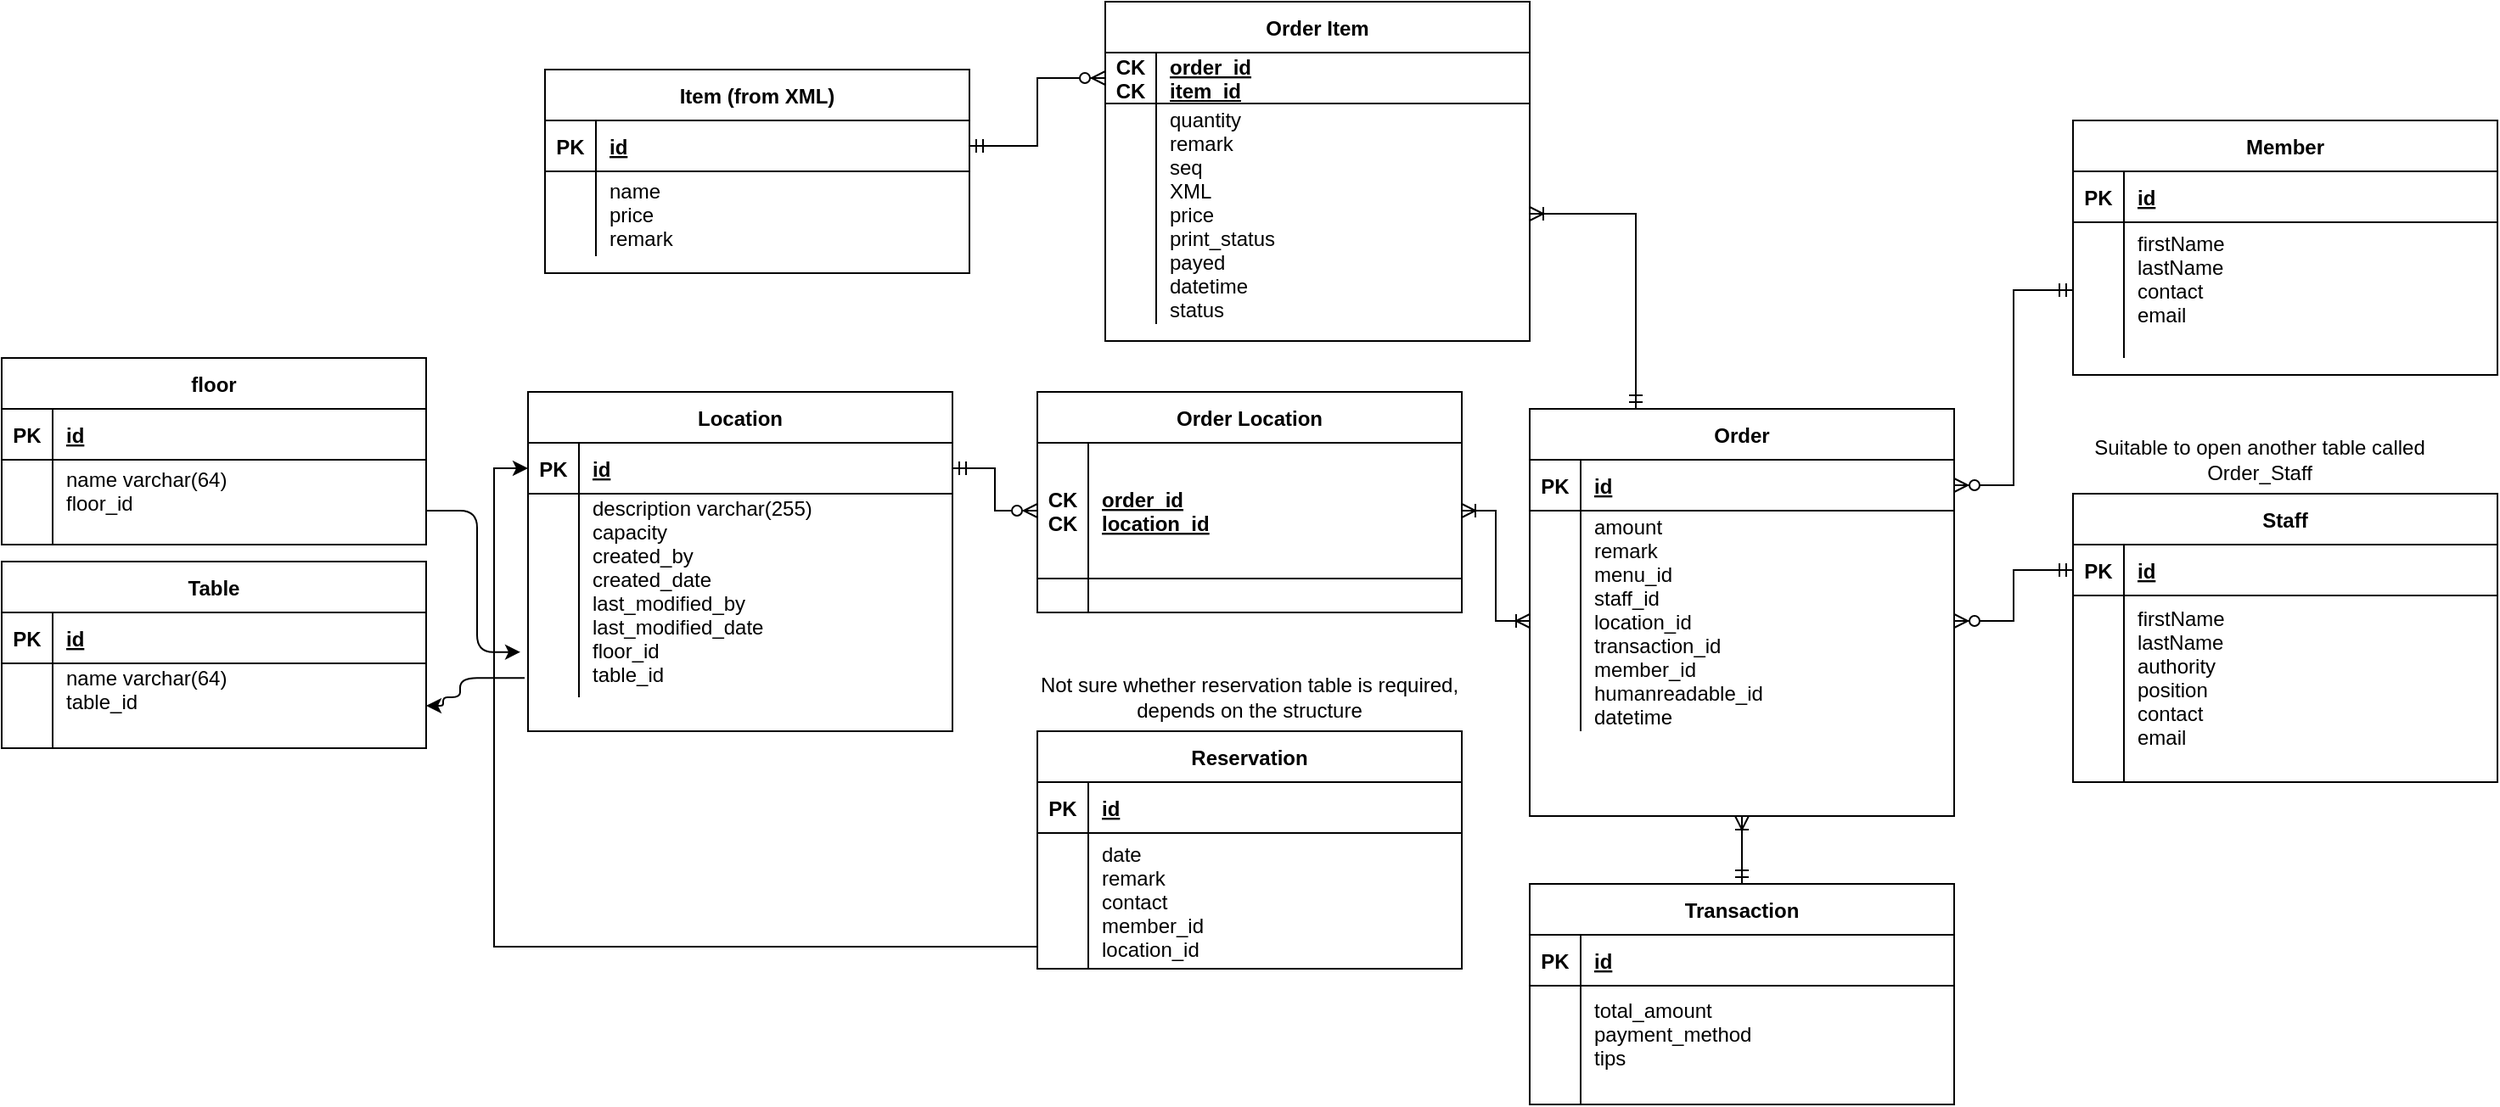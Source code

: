<mxfile version="14.5.4" type="device"><diagram id="R2lEEEUBdFMjLlhIrx00" name="Page-1"><mxGraphModel dx="1888" dy="580" grid="1" gridSize="10" guides="1" tooltips="1" connect="1" arrows="1" fold="1" page="1" pageScale="1" pageWidth="850" pageHeight="1100" math="0" shadow="0" extFonts="Permanent Marker^https://fonts.googleapis.com/css?family=Permanent+Marker"><root><mxCell id="0"/><mxCell id="1" parent="0"/><mxCell id="RSEzDl8k53tWX5Zdih_l-1" value="Item (from XML)" style="shape=table;startSize=30;container=1;collapsible=1;childLayout=tableLayout;fixedRows=1;rowLines=0;fontStyle=1;align=center;resizeLast=1;" parent="1" vertex="1"><mxGeometry x="-180" y="450" width="250" height="120" as="geometry"><mxRectangle x="-180" y="450" width="60" height="30" as="alternateBounds"/></mxGeometry></mxCell><mxCell id="RSEzDl8k53tWX5Zdih_l-2" value="" style="shape=partialRectangle;collapsible=0;dropTarget=0;pointerEvents=0;fillColor=none;points=[[0,0.5],[1,0.5]];portConstraint=eastwest;top=0;left=0;right=0;bottom=1;" parent="RSEzDl8k53tWX5Zdih_l-1" vertex="1"><mxGeometry y="30" width="250" height="30" as="geometry"/></mxCell><mxCell id="RSEzDl8k53tWX5Zdih_l-3" value="PK" style="shape=partialRectangle;overflow=hidden;connectable=0;fillColor=none;top=0;left=0;bottom=0;right=0;fontStyle=1;" parent="RSEzDl8k53tWX5Zdih_l-2" vertex="1"><mxGeometry width="30" height="30" as="geometry"/></mxCell><mxCell id="RSEzDl8k53tWX5Zdih_l-4" value="id" style="shape=partialRectangle;overflow=hidden;connectable=0;fillColor=none;top=0;left=0;bottom=0;right=0;align=left;spacingLeft=6;fontStyle=5;" parent="RSEzDl8k53tWX5Zdih_l-2" vertex="1"><mxGeometry x="30" width="220" height="30" as="geometry"/></mxCell><mxCell id="RSEzDl8k53tWX5Zdih_l-5" value="" style="shape=partialRectangle;collapsible=0;dropTarget=0;pointerEvents=0;fillColor=none;points=[[0,0.5],[1,0.5]];portConstraint=eastwest;top=0;left=0;right=0;bottom=0;" parent="RSEzDl8k53tWX5Zdih_l-1" vertex="1"><mxGeometry y="60" width="250" height="50" as="geometry"/></mxCell><mxCell id="RSEzDl8k53tWX5Zdih_l-6" value="" style="shape=partialRectangle;overflow=hidden;connectable=0;fillColor=none;top=0;left=0;bottom=0;right=0;" parent="RSEzDl8k53tWX5Zdih_l-5" vertex="1"><mxGeometry width="30" height="50" as="geometry"/></mxCell><mxCell id="RSEzDl8k53tWX5Zdih_l-7" value="name&#10;price&#10;remark" style="shape=partialRectangle;overflow=hidden;connectable=0;fillColor=none;top=0;left=0;bottom=0;right=0;align=left;spacingLeft=6;" parent="RSEzDl8k53tWX5Zdih_l-5" vertex="1"><mxGeometry x="30" width="220" height="50" as="geometry"/></mxCell><mxCell id="HlltLAjZOtRWNNVsSoLk-1" style="edgeStyle=orthogonalEdgeStyle;rounded=0;orthogonalLoop=1;jettySize=auto;html=1;entryX=0;entryY=0.5;entryDx=0;entryDy=0;exitX=-0.001;exitY=0.838;exitDx=0;exitDy=0;exitPerimeter=0;" parent="1" source="RSEzDl8k53tWX5Zdih_l-12" target="RSEzDl8k53tWX5Zdih_l-23" edge="1"><mxGeometry relative="1" as="geometry"/></mxCell><mxCell id="RSEzDl8k53tWX5Zdih_l-8" value="Reservation" style="shape=table;startSize=30;container=1;collapsible=1;childLayout=tableLayout;fixedRows=1;rowLines=0;fontStyle=1;align=center;resizeLast=1;" parent="1" vertex="1"><mxGeometry x="110" y="840" width="250" height="140" as="geometry"/></mxCell><mxCell id="RSEzDl8k53tWX5Zdih_l-9" value="" style="shape=partialRectangle;collapsible=0;dropTarget=0;pointerEvents=0;fillColor=none;points=[[0,0.5],[1,0.5]];portConstraint=eastwest;top=0;left=0;right=0;bottom=1;" parent="RSEzDl8k53tWX5Zdih_l-8" vertex="1"><mxGeometry y="30" width="250" height="30" as="geometry"/></mxCell><mxCell id="RSEzDl8k53tWX5Zdih_l-10" value="PK" style="shape=partialRectangle;overflow=hidden;connectable=0;fillColor=none;top=0;left=0;bottom=0;right=0;fontStyle=1;" parent="RSEzDl8k53tWX5Zdih_l-9" vertex="1"><mxGeometry width="30" height="30" as="geometry"/></mxCell><mxCell id="RSEzDl8k53tWX5Zdih_l-11" value="id" style="shape=partialRectangle;overflow=hidden;connectable=0;fillColor=none;top=0;left=0;bottom=0;right=0;align=left;spacingLeft=6;fontStyle=5;" parent="RSEzDl8k53tWX5Zdih_l-9" vertex="1"><mxGeometry x="30" width="220" height="30" as="geometry"/></mxCell><mxCell id="RSEzDl8k53tWX5Zdih_l-12" value="" style="shape=partialRectangle;collapsible=0;dropTarget=0;pointerEvents=0;fillColor=none;points=[[0,0.5],[1,0.5]];portConstraint=eastwest;top=0;left=0;right=0;bottom=0;" parent="RSEzDl8k53tWX5Zdih_l-8" vertex="1"><mxGeometry y="60" width="250" height="80" as="geometry"/></mxCell><mxCell id="RSEzDl8k53tWX5Zdih_l-13" value="" style="shape=partialRectangle;overflow=hidden;connectable=0;fillColor=none;top=0;left=0;bottom=0;right=0;" parent="RSEzDl8k53tWX5Zdih_l-12" vertex="1"><mxGeometry width="30" height="80" as="geometry"/></mxCell><mxCell id="RSEzDl8k53tWX5Zdih_l-14" value="date&#10;remark&#10;contact&#10;member_id&#10;location_id" style="shape=partialRectangle;overflow=hidden;connectable=0;fillColor=none;top=0;left=0;bottom=0;right=0;align=left;spacingLeft=6;" parent="RSEzDl8k53tWX5Zdih_l-12" vertex="1"><mxGeometry x="30" width="220" height="80" as="geometry"/></mxCell><mxCell id="RSEzDl8k53tWX5Zdih_l-52" style="edgeStyle=orthogonalEdgeStyle;rounded=0;orthogonalLoop=1;jettySize=auto;html=1;exitX=0.5;exitY=1;exitDx=0;exitDy=0;startArrow=ERoneToMany;startFill=0;endArrow=ERmandOne;endFill=0;" parent="1" source="RSEzDl8k53tWX5Zdih_l-15" target="RSEzDl8k53tWX5Zdih_l-45" edge="1"><mxGeometry relative="1" as="geometry"/></mxCell><mxCell id="iZJXGegnG6QVUuhPTeWj-21" style="edgeStyle=orthogonalEdgeStyle;rounded=0;orthogonalLoop=1;jettySize=auto;html=1;exitX=0.25;exitY=0;exitDx=0;exitDy=0;startArrow=ERmandOne;startFill=0;endArrow=ERoneToMany;endFill=0;" parent="1" source="RSEzDl8k53tWX5Zdih_l-15" target="iZJXGegnG6QVUuhPTeWj-16" edge="1"><mxGeometry relative="1" as="geometry"/></mxCell><mxCell id="RSEzDl8k53tWX5Zdih_l-15" value="Order" style="shape=table;startSize=30;container=1;collapsible=1;childLayout=tableLayout;fixedRows=1;rowLines=0;fontStyle=1;align=center;resizeLast=1;" parent="1" vertex="1"><mxGeometry x="400" y="650" width="250" height="240" as="geometry"/></mxCell><mxCell id="RSEzDl8k53tWX5Zdih_l-16" value="" style="shape=partialRectangle;collapsible=0;dropTarget=0;pointerEvents=0;fillColor=none;points=[[0,0.5],[1,0.5]];portConstraint=eastwest;top=0;left=0;right=0;bottom=1;" parent="RSEzDl8k53tWX5Zdih_l-15" vertex="1"><mxGeometry y="30" width="250" height="30" as="geometry"/></mxCell><mxCell id="RSEzDl8k53tWX5Zdih_l-17" value="PK" style="shape=partialRectangle;overflow=hidden;connectable=0;fillColor=none;top=0;left=0;bottom=0;right=0;fontStyle=1;" parent="RSEzDl8k53tWX5Zdih_l-16" vertex="1"><mxGeometry width="30" height="30" as="geometry"/></mxCell><mxCell id="RSEzDl8k53tWX5Zdih_l-18" value="id" style="shape=partialRectangle;overflow=hidden;connectable=0;fillColor=none;top=0;left=0;bottom=0;right=0;align=left;spacingLeft=6;fontStyle=5;" parent="RSEzDl8k53tWX5Zdih_l-16" vertex="1"><mxGeometry x="30" width="220" height="30" as="geometry"/></mxCell><mxCell id="RSEzDl8k53tWX5Zdih_l-19" value="" style="shape=partialRectangle;collapsible=0;dropTarget=0;pointerEvents=0;fillColor=none;points=[[0,0.5],[1,0.5]];portConstraint=eastwest;top=0;left=0;right=0;bottom=0;" parent="RSEzDl8k53tWX5Zdih_l-15" vertex="1"><mxGeometry y="60" width="250" height="130" as="geometry"/></mxCell><mxCell id="RSEzDl8k53tWX5Zdih_l-20" value="" style="shape=partialRectangle;overflow=hidden;connectable=0;fillColor=none;top=0;left=0;bottom=0;right=0;" parent="RSEzDl8k53tWX5Zdih_l-19" vertex="1"><mxGeometry width="30" height="130" as="geometry"/></mxCell><mxCell id="RSEzDl8k53tWX5Zdih_l-21" value="amount&#10;remark&#10;menu_id&#10;staff_id&#10;location_id&#10;transaction_id&#10;member_id&#10;humanreadable_id&#10;datetime" style="shape=partialRectangle;overflow=hidden;connectable=0;fillColor=none;top=0;left=0;bottom=0;right=0;align=left;spacingLeft=6;" parent="RSEzDl8k53tWX5Zdih_l-19" vertex="1"><mxGeometry x="30" width="220" height="130" as="geometry"/></mxCell><mxCell id="RSEzDl8k53tWX5Zdih_l-22" value="Location" style="shape=table;startSize=30;container=1;collapsible=1;childLayout=tableLayout;fixedRows=1;rowLines=0;fontStyle=1;align=center;resizeLast=1;" parent="1" vertex="1"><mxGeometry x="-190" y="640" width="250" height="200" as="geometry"/></mxCell><mxCell id="RSEzDl8k53tWX5Zdih_l-23" value="" style="shape=partialRectangle;collapsible=0;dropTarget=0;pointerEvents=0;fillColor=none;points=[[0,0.5],[1,0.5]];portConstraint=eastwest;top=0;left=0;right=0;bottom=1;" parent="RSEzDl8k53tWX5Zdih_l-22" vertex="1"><mxGeometry y="30" width="250" height="30" as="geometry"/></mxCell><mxCell id="RSEzDl8k53tWX5Zdih_l-24" value="PK" style="shape=partialRectangle;overflow=hidden;connectable=0;fillColor=none;top=0;left=0;bottom=0;right=0;fontStyle=1;" parent="RSEzDl8k53tWX5Zdih_l-23" vertex="1"><mxGeometry width="30" height="30" as="geometry"/></mxCell><mxCell id="RSEzDl8k53tWX5Zdih_l-25" value="id" style="shape=partialRectangle;overflow=hidden;connectable=0;fillColor=none;top=0;left=0;bottom=0;right=0;align=left;spacingLeft=6;fontStyle=5;" parent="RSEzDl8k53tWX5Zdih_l-23" vertex="1"><mxGeometry x="30" width="220" height="30" as="geometry"/></mxCell><mxCell id="RSEzDl8k53tWX5Zdih_l-26" value="" style="shape=partialRectangle;collapsible=0;dropTarget=0;pointerEvents=0;fillColor=none;points=[[0,0.5],[1,0.5]];portConstraint=eastwest;top=0;left=0;right=0;bottom=0;" parent="RSEzDl8k53tWX5Zdih_l-22" vertex="1"><mxGeometry y="60" width="250" height="120" as="geometry"/></mxCell><mxCell id="RSEzDl8k53tWX5Zdih_l-27" value="" style="shape=partialRectangle;overflow=hidden;connectable=0;fillColor=none;top=0;left=0;bottom=0;right=0;" parent="RSEzDl8k53tWX5Zdih_l-26" vertex="1"><mxGeometry width="30" height="120" as="geometry"/></mxCell><mxCell id="RSEzDl8k53tWX5Zdih_l-28" value="description varchar(255) &#10;capacity&#10;created_by&#10;created_date&#10;last_modified_by&#10;last_modified_date&#10;floor_id&#10;table_id&#10;&#10;" style="shape=partialRectangle;overflow=hidden;connectable=0;fillColor=none;top=0;left=0;bottom=0;right=0;align=left;spacingLeft=6;" parent="RSEzDl8k53tWX5Zdih_l-26" vertex="1"><mxGeometry x="30" width="220" height="120" as="geometry"/></mxCell><mxCell id="RSEzDl8k53tWX5Zdih_l-29" value="Member" style="shape=table;startSize=30;container=1;collapsible=1;childLayout=tableLayout;fixedRows=1;rowLines=0;fontStyle=1;align=center;resizeLast=1;" parent="1" vertex="1"><mxGeometry x="720" y="480" width="250" height="150" as="geometry"><mxRectangle x="110" y="480" width="60" height="30" as="alternateBounds"/></mxGeometry></mxCell><mxCell id="RSEzDl8k53tWX5Zdih_l-30" value="" style="shape=partialRectangle;collapsible=0;dropTarget=0;pointerEvents=0;fillColor=none;points=[[0,0.5],[1,0.5]];portConstraint=eastwest;top=0;left=0;right=0;bottom=1;" parent="RSEzDl8k53tWX5Zdih_l-29" vertex="1"><mxGeometry y="30" width="250" height="30" as="geometry"/></mxCell><mxCell id="RSEzDl8k53tWX5Zdih_l-31" value="PK" style="shape=partialRectangle;overflow=hidden;connectable=0;fillColor=none;top=0;left=0;bottom=0;right=0;fontStyle=1;" parent="RSEzDl8k53tWX5Zdih_l-30" vertex="1"><mxGeometry width="30" height="30" as="geometry"/></mxCell><mxCell id="RSEzDl8k53tWX5Zdih_l-32" value="id" style="shape=partialRectangle;overflow=hidden;connectable=0;fillColor=none;top=0;left=0;bottom=0;right=0;align=left;spacingLeft=6;fontStyle=5;" parent="RSEzDl8k53tWX5Zdih_l-30" vertex="1"><mxGeometry x="30" width="220" height="30" as="geometry"/></mxCell><mxCell id="RSEzDl8k53tWX5Zdih_l-33" value="" style="shape=partialRectangle;collapsible=0;dropTarget=0;pointerEvents=0;fillColor=none;points=[[0,0.5],[1,0.5]];portConstraint=eastwest;top=0;left=0;right=0;bottom=0;" parent="RSEzDl8k53tWX5Zdih_l-29" vertex="1"><mxGeometry y="60" width="250" height="80" as="geometry"/></mxCell><mxCell id="RSEzDl8k53tWX5Zdih_l-34" value="" style="shape=partialRectangle;overflow=hidden;connectable=0;fillColor=none;top=0;left=0;bottom=0;right=0;" parent="RSEzDl8k53tWX5Zdih_l-33" vertex="1"><mxGeometry width="30" height="80" as="geometry"/></mxCell><mxCell id="RSEzDl8k53tWX5Zdih_l-35" value="firstName&#10;lastName&#10;contact&#10;email&#10;" style="shape=partialRectangle;overflow=hidden;connectable=0;fillColor=none;top=0;left=0;bottom=0;right=0;align=left;spacingLeft=6;" parent="RSEzDl8k53tWX5Zdih_l-33" vertex="1"><mxGeometry x="30" width="220" height="80" as="geometry"/></mxCell><mxCell id="RSEzDl8k53tWX5Zdih_l-36" value="Staff" style="shape=table;startSize=30;container=1;collapsible=1;childLayout=tableLayout;fixedRows=1;rowLines=0;fontStyle=1;align=center;resizeLast=1;" parent="1" vertex="1"><mxGeometry x="720" y="700" width="250" height="170" as="geometry"><mxRectangle x="110" y="480" width="60" height="30" as="alternateBounds"/></mxGeometry></mxCell><mxCell id="RSEzDl8k53tWX5Zdih_l-37" value="" style="shape=partialRectangle;collapsible=0;dropTarget=0;pointerEvents=0;fillColor=none;points=[[0,0.5],[1,0.5]];portConstraint=eastwest;top=0;left=0;right=0;bottom=1;" parent="RSEzDl8k53tWX5Zdih_l-36" vertex="1"><mxGeometry y="30" width="250" height="30" as="geometry"/></mxCell><mxCell id="RSEzDl8k53tWX5Zdih_l-38" value="PK" style="shape=partialRectangle;overflow=hidden;connectable=0;fillColor=none;top=0;left=0;bottom=0;right=0;fontStyle=1;" parent="RSEzDl8k53tWX5Zdih_l-37" vertex="1"><mxGeometry width="30" height="30" as="geometry"/></mxCell><mxCell id="RSEzDl8k53tWX5Zdih_l-39" value="id" style="shape=partialRectangle;overflow=hidden;connectable=0;fillColor=none;top=0;left=0;bottom=0;right=0;align=left;spacingLeft=6;fontStyle=5;" parent="RSEzDl8k53tWX5Zdih_l-37" vertex="1"><mxGeometry x="30" width="220" height="30" as="geometry"/></mxCell><mxCell id="RSEzDl8k53tWX5Zdih_l-40" value="" style="shape=partialRectangle;collapsible=0;dropTarget=0;pointerEvents=0;fillColor=none;points=[[0,0.5],[1,0.5]];portConstraint=eastwest;top=0;left=0;right=0;bottom=0;" parent="RSEzDl8k53tWX5Zdih_l-36" vertex="1"><mxGeometry y="60" width="250" height="110" as="geometry"/></mxCell><mxCell id="RSEzDl8k53tWX5Zdih_l-41" value="" style="shape=partialRectangle;overflow=hidden;connectable=0;fillColor=none;top=0;left=0;bottom=0;right=0;" parent="RSEzDl8k53tWX5Zdih_l-40" vertex="1"><mxGeometry width="30" height="110" as="geometry"/></mxCell><mxCell id="RSEzDl8k53tWX5Zdih_l-42" value="firstName&#10;lastName&#10;authority&#10;position&#10;contact&#10;email&#10;" style="shape=partialRectangle;overflow=hidden;connectable=0;fillColor=none;top=0;left=0;bottom=0;right=0;align=left;spacingLeft=6;" parent="RSEzDl8k53tWX5Zdih_l-40" vertex="1"><mxGeometry x="30" width="220" height="110" as="geometry"/></mxCell><mxCell id="RSEzDl8k53tWX5Zdih_l-45" value="Transaction" style="shape=table;startSize=30;container=1;collapsible=1;childLayout=tableLayout;fixedRows=1;rowLines=0;fontStyle=1;align=center;resizeLast=1;" parent="1" vertex="1"><mxGeometry x="400" y="930" width="250" height="130" as="geometry"/></mxCell><mxCell id="RSEzDl8k53tWX5Zdih_l-46" value="" style="shape=partialRectangle;collapsible=0;dropTarget=0;pointerEvents=0;fillColor=none;points=[[0,0.5],[1,0.5]];portConstraint=eastwest;top=0;left=0;right=0;bottom=1;" parent="RSEzDl8k53tWX5Zdih_l-45" vertex="1"><mxGeometry y="30" width="250" height="30" as="geometry"/></mxCell><mxCell id="RSEzDl8k53tWX5Zdih_l-47" value="PK" style="shape=partialRectangle;overflow=hidden;connectable=0;fillColor=none;top=0;left=0;bottom=0;right=0;fontStyle=1;" parent="RSEzDl8k53tWX5Zdih_l-46" vertex="1"><mxGeometry width="30" height="30" as="geometry"/></mxCell><mxCell id="RSEzDl8k53tWX5Zdih_l-48" value="id" style="shape=partialRectangle;overflow=hidden;connectable=0;fillColor=none;top=0;left=0;bottom=0;right=0;align=left;spacingLeft=6;fontStyle=5;" parent="RSEzDl8k53tWX5Zdih_l-46" vertex="1"><mxGeometry x="30" width="220" height="30" as="geometry"/></mxCell><mxCell id="RSEzDl8k53tWX5Zdih_l-49" value="" style="shape=partialRectangle;collapsible=0;dropTarget=0;pointerEvents=0;fillColor=none;points=[[0,0.5],[1,0.5]];portConstraint=eastwest;top=0;left=0;right=0;bottom=0;" parent="RSEzDl8k53tWX5Zdih_l-45" vertex="1"><mxGeometry y="60" width="250" height="70" as="geometry"/></mxCell><mxCell id="RSEzDl8k53tWX5Zdih_l-50" value="" style="shape=partialRectangle;overflow=hidden;connectable=0;fillColor=none;top=0;left=0;bottom=0;right=0;" parent="RSEzDl8k53tWX5Zdih_l-49" vertex="1"><mxGeometry width="30" height="70" as="geometry"/></mxCell><mxCell id="RSEzDl8k53tWX5Zdih_l-51" value="total_amount&#10;payment_method&#10;tips&#10;" style="shape=partialRectangle;overflow=hidden;connectable=0;fillColor=none;top=0;left=0;bottom=0;right=0;align=left;spacingLeft=6;" parent="RSEzDl8k53tWX5Zdih_l-49" vertex="1"><mxGeometry x="30" width="220" height="70" as="geometry"/></mxCell><mxCell id="iZJXGegnG6QVUuhPTeWj-4" value="Order Location" style="shape=table;startSize=30;container=1;collapsible=1;childLayout=tableLayout;fixedRows=1;rowLines=0;fontStyle=1;align=center;resizeLast=1;" parent="1" vertex="1"><mxGeometry x="110" y="640" width="250" height="130" as="geometry"/></mxCell><mxCell id="iZJXGegnG6QVUuhPTeWj-5" value="" style="shape=partialRectangle;collapsible=0;dropTarget=0;pointerEvents=0;fillColor=none;points=[[0,0.5],[1,0.5]];portConstraint=eastwest;top=0;left=0;right=0;bottom=1;" parent="iZJXGegnG6QVUuhPTeWj-4" vertex="1"><mxGeometry y="30" width="250" height="80" as="geometry"/></mxCell><mxCell id="iZJXGegnG6QVUuhPTeWj-6" value="CK&#10;CK" style="shape=partialRectangle;overflow=hidden;connectable=0;fillColor=none;top=0;left=0;bottom=0;right=0;fontStyle=1;" parent="iZJXGegnG6QVUuhPTeWj-5" vertex="1"><mxGeometry width="30" height="80" as="geometry"/></mxCell><mxCell id="iZJXGegnG6QVUuhPTeWj-7" value="order_id&#10;location_id" style="shape=partialRectangle;overflow=hidden;connectable=0;fillColor=none;top=0;left=0;bottom=0;right=0;align=left;spacingLeft=6;fontStyle=5;" parent="iZJXGegnG6QVUuhPTeWj-5" vertex="1"><mxGeometry x="30" width="220" height="80" as="geometry"/></mxCell><mxCell id="iZJXGegnG6QVUuhPTeWj-8" value="" style="shape=partialRectangle;collapsible=0;dropTarget=0;pointerEvents=0;fillColor=none;points=[[0,0.5],[1,0.5]];portConstraint=eastwest;top=0;left=0;right=0;bottom=0;" parent="iZJXGegnG6QVUuhPTeWj-4" vertex="1"><mxGeometry y="110" width="250" height="20" as="geometry"/></mxCell><mxCell id="iZJXGegnG6QVUuhPTeWj-9" value="" style="shape=partialRectangle;overflow=hidden;connectable=0;fillColor=none;top=0;left=0;bottom=0;right=0;" parent="iZJXGegnG6QVUuhPTeWj-8" vertex="1"><mxGeometry width="30" height="20" as="geometry"/></mxCell><mxCell id="iZJXGegnG6QVUuhPTeWj-10" value="" style="shape=partialRectangle;overflow=hidden;connectable=0;fillColor=none;top=0;left=0;bottom=0;right=0;align=left;spacingLeft=6;" parent="iZJXGegnG6QVUuhPTeWj-8" vertex="1"><mxGeometry x="30" width="220" height="20" as="geometry"/></mxCell><mxCell id="iZJXGegnG6QVUuhPTeWj-12" value="Order Item" style="shape=table;startSize=30;container=1;collapsible=1;childLayout=tableLayout;fixedRows=1;rowLines=0;fontStyle=1;align=center;resizeLast=1;" parent="1" vertex="1"><mxGeometry x="150" y="410" width="250" height="200" as="geometry"><mxRectangle x="110" y="480" width="60" height="30" as="alternateBounds"/></mxGeometry></mxCell><mxCell id="iZJXGegnG6QVUuhPTeWj-13" value="" style="shape=partialRectangle;collapsible=0;dropTarget=0;pointerEvents=0;fillColor=none;points=[[0,0.5],[1,0.5]];portConstraint=eastwest;top=0;left=0;right=0;bottom=1;" parent="iZJXGegnG6QVUuhPTeWj-12" vertex="1"><mxGeometry y="30" width="250" height="30" as="geometry"/></mxCell><mxCell id="iZJXGegnG6QVUuhPTeWj-14" value="CK&#10;CK" style="shape=partialRectangle;overflow=hidden;connectable=0;fillColor=none;top=0;left=0;bottom=0;right=0;fontStyle=1;" parent="iZJXGegnG6QVUuhPTeWj-13" vertex="1"><mxGeometry width="30" height="30" as="geometry"/></mxCell><mxCell id="iZJXGegnG6QVUuhPTeWj-15" value="order_id&#10;item_id" style="shape=partialRectangle;overflow=hidden;connectable=0;fillColor=none;top=0;left=0;bottom=0;right=0;align=left;spacingLeft=6;fontStyle=5;" parent="iZJXGegnG6QVUuhPTeWj-13" vertex="1"><mxGeometry x="30" width="220" height="30" as="geometry"/></mxCell><mxCell id="iZJXGegnG6QVUuhPTeWj-16" value="" style="shape=partialRectangle;collapsible=0;dropTarget=0;pointerEvents=0;fillColor=none;points=[[0,0.5],[1,0.5]];portConstraint=eastwest;top=0;left=0;right=0;bottom=0;" parent="iZJXGegnG6QVUuhPTeWj-12" vertex="1"><mxGeometry y="60" width="250" height="130" as="geometry"/></mxCell><mxCell id="iZJXGegnG6QVUuhPTeWj-17" value="" style="shape=partialRectangle;overflow=hidden;connectable=0;fillColor=none;top=0;left=0;bottom=0;right=0;" parent="iZJXGegnG6QVUuhPTeWj-16" vertex="1"><mxGeometry width="30" height="130" as="geometry"/></mxCell><mxCell id="iZJXGegnG6QVUuhPTeWj-18" value="quantity&#10;remark&#10;seq&#10;XML&#10;price&#10;print_status&#10;payed&#10;datetime&#10;status" style="shape=partialRectangle;overflow=hidden;connectable=0;fillColor=none;top=0;left=0;bottom=0;right=0;align=left;spacingLeft=6;" parent="iZJXGegnG6QVUuhPTeWj-16" vertex="1"><mxGeometry x="30" width="220" height="130" as="geometry"/></mxCell><mxCell id="iZJXGegnG6QVUuhPTeWj-19" style="edgeStyle=orthogonalEdgeStyle;rounded=0;orthogonalLoop=1;jettySize=auto;html=1;exitX=0;exitY=0.5;exitDx=0;exitDy=0;entryX=1;entryY=0.5;entryDx=0;entryDy=0;startArrow=ERmandOne;startFill=0;endArrow=ERzeroToMany;endFill=1;" parent="1" source="RSEzDl8k53tWX5Zdih_l-33" target="RSEzDl8k53tWX5Zdih_l-16" edge="1"><mxGeometry relative="1" as="geometry"/></mxCell><mxCell id="iZJXGegnG6QVUuhPTeWj-20" style="edgeStyle=orthogonalEdgeStyle;rounded=0;orthogonalLoop=1;jettySize=auto;html=1;exitX=0;exitY=0.5;exitDx=0;exitDy=0;entryX=1;entryY=0.5;entryDx=0;entryDy=0;startArrow=ERmandOne;startFill=0;endArrow=ERzeroToMany;endFill=1;" parent="1" source="RSEzDl8k53tWX5Zdih_l-37" target="RSEzDl8k53tWX5Zdih_l-19" edge="1"><mxGeometry relative="1" as="geometry"/></mxCell><mxCell id="iZJXGegnG6QVUuhPTeWj-22" style="edgeStyle=orthogonalEdgeStyle;rounded=0;orthogonalLoop=1;jettySize=auto;html=1;exitX=0;exitY=0.5;exitDx=0;exitDy=0;entryX=1;entryY=0.5;entryDx=0;entryDy=0;startArrow=ERoneToMany;startFill=0;endArrow=ERoneToMany;endFill=0;" parent="1" source="RSEzDl8k53tWX5Zdih_l-19" target="iZJXGegnG6QVUuhPTeWj-5" edge="1"><mxGeometry relative="1" as="geometry"/></mxCell><mxCell id="iZJXGegnG6QVUuhPTeWj-23" style="edgeStyle=orthogonalEdgeStyle;rounded=0;orthogonalLoop=1;jettySize=auto;html=1;exitX=0;exitY=0.5;exitDx=0;exitDy=0;entryX=1;entryY=0.5;entryDx=0;entryDy=0;startArrow=ERzeroToMany;startFill=1;endArrow=ERmandOne;endFill=0;" parent="1" source="iZJXGegnG6QVUuhPTeWj-5" target="RSEzDl8k53tWX5Zdih_l-23" edge="1"><mxGeometry relative="1" as="geometry"/></mxCell><mxCell id="iZJXGegnG6QVUuhPTeWj-24" style="edgeStyle=orthogonalEdgeStyle;rounded=0;orthogonalLoop=1;jettySize=auto;html=1;exitX=0;exitY=0.5;exitDx=0;exitDy=0;entryX=1;entryY=0.5;entryDx=0;entryDy=0;startArrow=ERzeroToMany;startFill=1;endArrow=ERmandOne;endFill=0;" parent="1" source="iZJXGegnG6QVUuhPTeWj-13" target="RSEzDl8k53tWX5Zdih_l-2" edge="1"><mxGeometry relative="1" as="geometry"/></mxCell><mxCell id="hkaYAvBKCkGp0BGR0yfl-1" value="Suitable to open another table called Order_Staff" style="text;html=1;strokeColor=none;fillColor=none;align=center;verticalAlign=middle;whiteSpace=wrap;rounded=0;" parent="1" vertex="1"><mxGeometry x="720" y="670" width="220" height="20" as="geometry"/></mxCell><mxCell id="hkaYAvBKCkGp0BGR0yfl-2" value="Not sure whether reservation table is required, depends on the structure" style="text;html=1;strokeColor=none;fillColor=none;align=center;verticalAlign=middle;whiteSpace=wrap;rounded=0;" parent="1" vertex="1"><mxGeometry x="110" y="810" width="250" height="20" as="geometry"/></mxCell><mxCell id="SKprTPV6kUlj_s7P4Jgs-1" value="floor" style="shape=table;startSize=30;container=1;collapsible=1;childLayout=tableLayout;fixedRows=1;rowLines=0;fontStyle=1;align=center;resizeLast=1;" parent="1" vertex="1"><mxGeometry x="-500" y="620" width="250" height="110" as="geometry"/></mxCell><mxCell id="SKprTPV6kUlj_s7P4Jgs-2" value="" style="shape=partialRectangle;collapsible=0;dropTarget=0;pointerEvents=0;fillColor=none;points=[[0,0.5],[1,0.5]];portConstraint=eastwest;top=0;left=0;right=0;bottom=1;" parent="SKprTPV6kUlj_s7P4Jgs-1" vertex="1"><mxGeometry y="30" width="250" height="30" as="geometry"/></mxCell><mxCell id="SKprTPV6kUlj_s7P4Jgs-3" value="PK" style="shape=partialRectangle;overflow=hidden;connectable=0;fillColor=none;top=0;left=0;bottom=0;right=0;fontStyle=1;" parent="SKprTPV6kUlj_s7P4Jgs-2" vertex="1"><mxGeometry width="30" height="30" as="geometry"/></mxCell><mxCell id="SKprTPV6kUlj_s7P4Jgs-4" value="id" style="shape=partialRectangle;overflow=hidden;connectable=0;fillColor=none;top=0;left=0;bottom=0;right=0;align=left;spacingLeft=6;fontStyle=5;" parent="SKprTPV6kUlj_s7P4Jgs-2" vertex="1"><mxGeometry x="30" width="220" height="30" as="geometry"/></mxCell><mxCell id="SKprTPV6kUlj_s7P4Jgs-5" value="" style="shape=partialRectangle;collapsible=0;dropTarget=0;pointerEvents=0;fillColor=none;points=[[0,0.5],[1,0.5]];portConstraint=eastwest;top=0;left=0;right=0;bottom=0;" parent="SKprTPV6kUlj_s7P4Jgs-1" vertex="1"><mxGeometry y="60" width="250" height="50" as="geometry"/></mxCell><mxCell id="SKprTPV6kUlj_s7P4Jgs-6" value="" style="shape=partialRectangle;overflow=hidden;connectable=0;fillColor=none;top=0;left=0;bottom=0;right=0;" parent="SKprTPV6kUlj_s7P4Jgs-5" vertex="1"><mxGeometry width="30" height="50" as="geometry"/></mxCell><mxCell id="SKprTPV6kUlj_s7P4Jgs-7" value="name varchar(64) &#10;floor_id&#10;" style="shape=partialRectangle;overflow=hidden;connectable=0;fillColor=none;top=0;left=0;bottom=0;right=0;align=left;spacingLeft=6;" parent="SKprTPV6kUlj_s7P4Jgs-5" vertex="1"><mxGeometry x="30" width="220" height="50" as="geometry"/></mxCell><mxCell id="SKprTPV6kUlj_s7P4Jgs-8" value="Table" style="shape=table;startSize=30;container=1;collapsible=1;childLayout=tableLayout;fixedRows=1;rowLines=0;fontStyle=1;align=center;resizeLast=1;" parent="1" vertex="1"><mxGeometry x="-500" y="740" width="250" height="110" as="geometry"/></mxCell><mxCell id="SKprTPV6kUlj_s7P4Jgs-9" value="" style="shape=partialRectangle;collapsible=0;dropTarget=0;pointerEvents=0;fillColor=none;points=[[0,0.5],[1,0.5]];portConstraint=eastwest;top=0;left=0;right=0;bottom=1;" parent="SKprTPV6kUlj_s7P4Jgs-8" vertex="1"><mxGeometry y="30" width="250" height="30" as="geometry"/></mxCell><mxCell id="SKprTPV6kUlj_s7P4Jgs-10" value="PK" style="shape=partialRectangle;overflow=hidden;connectable=0;fillColor=none;top=0;left=0;bottom=0;right=0;fontStyle=1;" parent="SKprTPV6kUlj_s7P4Jgs-9" vertex="1"><mxGeometry width="30" height="30" as="geometry"/></mxCell><mxCell id="SKprTPV6kUlj_s7P4Jgs-11" value="id" style="shape=partialRectangle;overflow=hidden;connectable=0;fillColor=none;top=0;left=0;bottom=0;right=0;align=left;spacingLeft=6;fontStyle=5;" parent="SKprTPV6kUlj_s7P4Jgs-9" vertex="1"><mxGeometry x="30" width="220" height="30" as="geometry"/></mxCell><mxCell id="SKprTPV6kUlj_s7P4Jgs-12" value="" style="shape=partialRectangle;collapsible=0;dropTarget=0;pointerEvents=0;fillColor=none;points=[[0,0.5],[1,0.5]];portConstraint=eastwest;top=0;left=0;right=0;bottom=0;" parent="SKprTPV6kUlj_s7P4Jgs-8" vertex="1"><mxGeometry y="60" width="250" height="50" as="geometry"/></mxCell><mxCell id="SKprTPV6kUlj_s7P4Jgs-13" value="" style="shape=partialRectangle;overflow=hidden;connectable=0;fillColor=none;top=0;left=0;bottom=0;right=0;" parent="SKprTPV6kUlj_s7P4Jgs-12" vertex="1"><mxGeometry width="30" height="50" as="geometry"/></mxCell><mxCell id="SKprTPV6kUlj_s7P4Jgs-14" value="name varchar(64)&#10;table_id &#10;&#10;" style="shape=partialRectangle;overflow=hidden;connectable=0;fillColor=none;top=0;left=0;bottom=0;right=0;align=left;spacingLeft=6;" parent="SKprTPV6kUlj_s7P4Jgs-12" vertex="1"><mxGeometry x="30" width="220" height="50" as="geometry"/></mxCell><mxCell id="SKprTPV6kUlj_s7P4Jgs-17" style="edgeStyle=orthogonalEdgeStyle;rounded=1;orthogonalLoop=1;jettySize=auto;html=1;entryX=1;entryY=0.5;entryDx=0;entryDy=0;exitX=-0.008;exitY=0.905;exitDx=0;exitDy=0;exitPerimeter=0;" parent="1" source="RSEzDl8k53tWX5Zdih_l-26" target="SKprTPV6kUlj_s7P4Jgs-12" edge="1"><mxGeometry relative="1" as="geometry"><mxPoint x="-220" y="785" as="sourcePoint"/><Array as="points"><mxPoint x="-230" y="809"/><mxPoint x="-230" y="820"/><mxPoint x="-240" y="820"/><mxPoint x="-240" y="825"/></Array></mxGeometry></mxCell><mxCell id="SKprTPV6kUlj_s7P4Jgs-20" style="rounded=1;orthogonalLoop=1;jettySize=auto;html=1;entryX=-0.018;entryY=0.778;entryDx=0;entryDy=0;entryPerimeter=0;edgeStyle=orthogonalEdgeStyle;" parent="1" target="RSEzDl8k53tWX5Zdih_l-26" edge="1"><mxGeometry relative="1" as="geometry"><mxPoint x="-250" y="710" as="sourcePoint"/><Array as="points"><mxPoint x="-250" y="710"/><mxPoint x="-220" y="710"/><mxPoint x="-220" y="793"/></Array></mxGeometry></mxCell></root></mxGraphModel></diagram></mxfile>